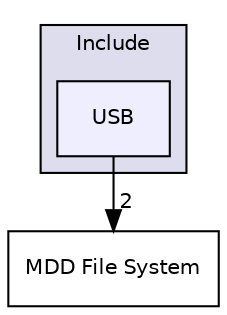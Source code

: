 digraph "C:/Users/mainuser/Desktop/School/SeniorProject/EthKitTCP/Microchip/Include/USB" {
  compound=true
  node [ fontsize="10", fontname="Helvetica"];
  edge [ labelfontsize="10", labelfontname="Helvetica"];
  subgraph clusterdir_7ce300d8a919a620616ec6bc64c02d37 {
    graph [ bgcolor="#ddddee", pencolor="black", label="Include" fontname="Helvetica", fontsize="10", URL="dir_7ce300d8a919a620616ec6bc64c02d37.html"]
  dir_b882875f8b667179cc9fc8c64cf4f5e4 [shape=box, label="USB", style="filled", fillcolor="#eeeeff", pencolor="black", URL="dir_b882875f8b667179cc9fc8c64cf4f5e4.html"];
  }
  dir_23a3f4323e0a44d1fe71d95c01439565 [shape=box label="MDD File System" URL="dir_23a3f4323e0a44d1fe71d95c01439565.html"];
  dir_b882875f8b667179cc9fc8c64cf4f5e4->dir_23a3f4323e0a44d1fe71d95c01439565 [headlabel="2", labeldistance=1.5 headhref="dir_000038_000028.html"];
}
